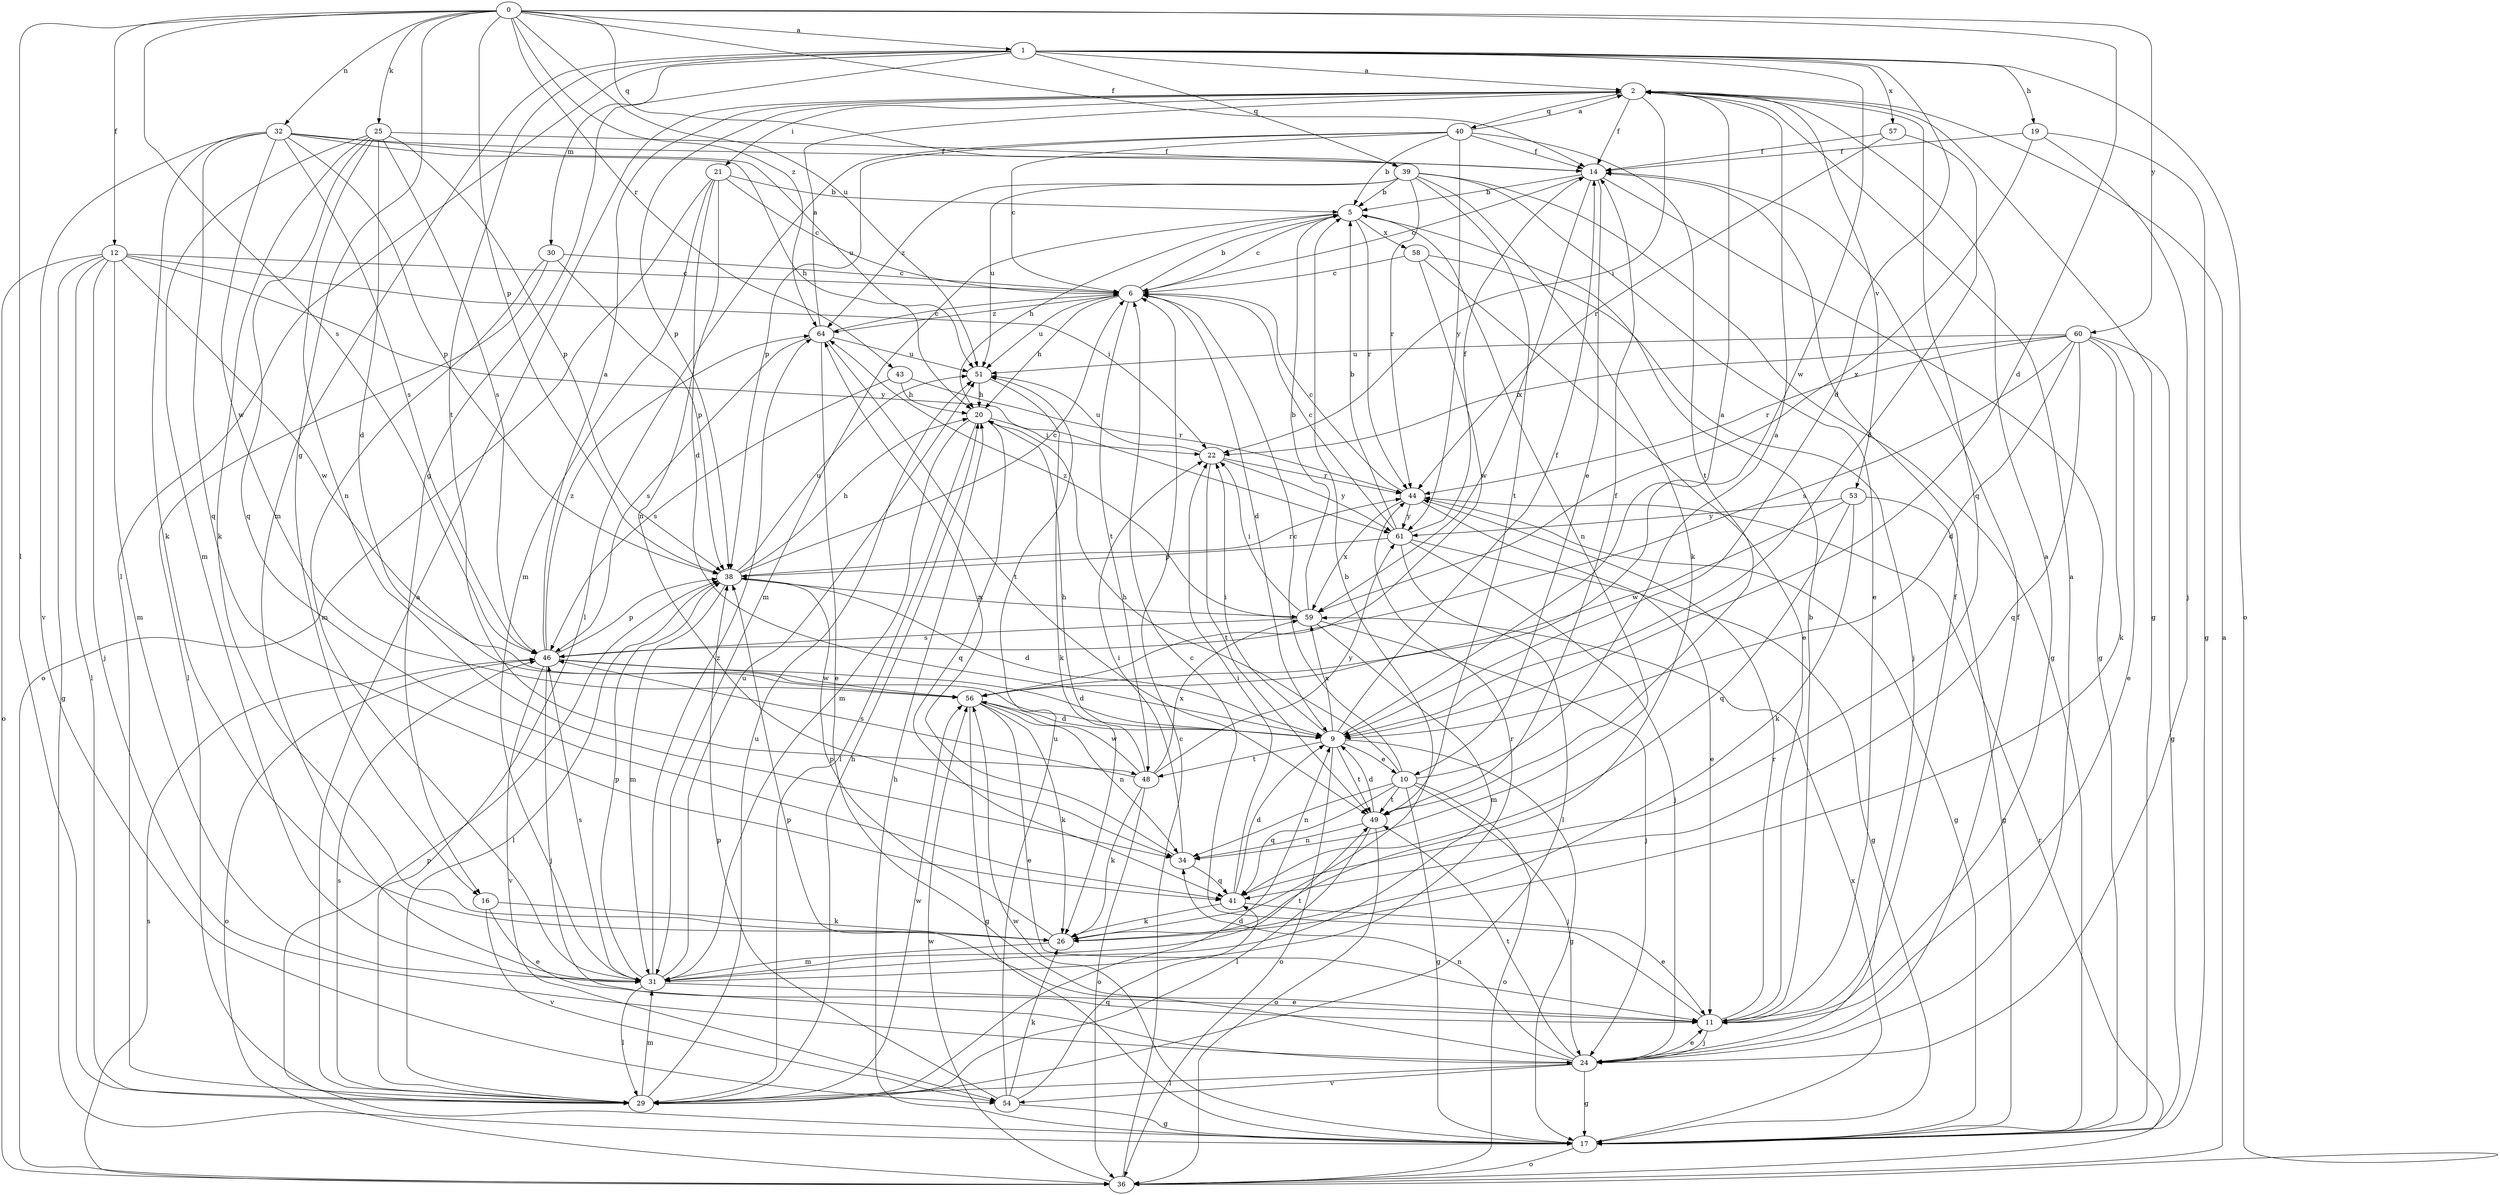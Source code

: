 strict digraph  {
0;
1;
2;
5;
6;
9;
10;
11;
12;
14;
16;
17;
19;
20;
21;
22;
24;
25;
26;
29;
30;
31;
32;
34;
36;
38;
39;
40;
41;
43;
44;
46;
48;
49;
51;
53;
54;
56;
57;
58;
59;
60;
61;
64;
0 -> 1  [label=a];
0 -> 9  [label=d];
0 -> 12  [label=f];
0 -> 14  [label=f];
0 -> 16  [label=g];
0 -> 25  [label=k];
0 -> 29  [label=l];
0 -> 32  [label=n];
0 -> 38  [label=p];
0 -> 39  [label=q];
0 -> 43  [label=r];
0 -> 46  [label=s];
0 -> 51  [label=u];
0 -> 60  [label=y];
0 -> 64  [label=z];
1 -> 2  [label=a];
1 -> 9  [label=d];
1 -> 16  [label=g];
1 -> 19  [label=h];
1 -> 29  [label=l];
1 -> 30  [label=m];
1 -> 31  [label=m];
1 -> 36  [label=o];
1 -> 39  [label=q];
1 -> 48  [label=t];
1 -> 56  [label=w];
1 -> 57  [label=x];
2 -> 14  [label=f];
2 -> 17  [label=g];
2 -> 21  [label=i];
2 -> 22  [label=i];
2 -> 38  [label=p];
2 -> 40  [label=q];
2 -> 41  [label=q];
2 -> 53  [label=v];
5 -> 6  [label=c];
5 -> 20  [label=h];
5 -> 31  [label=m];
5 -> 34  [label=n];
5 -> 44  [label=r];
5 -> 58  [label=x];
6 -> 5  [label=b];
6 -> 9  [label=d];
6 -> 20  [label=h];
6 -> 48  [label=t];
6 -> 51  [label=u];
6 -> 64  [label=z];
9 -> 2  [label=a];
9 -> 10  [label=e];
9 -> 14  [label=f];
9 -> 17  [label=g];
9 -> 22  [label=i];
9 -> 36  [label=o];
9 -> 48  [label=t];
9 -> 49  [label=t];
9 -> 59  [label=x];
10 -> 2  [label=a];
10 -> 6  [label=c];
10 -> 17  [label=g];
10 -> 20  [label=h];
10 -> 24  [label=j];
10 -> 34  [label=n];
10 -> 36  [label=o];
10 -> 41  [label=q];
10 -> 49  [label=t];
11 -> 2  [label=a];
11 -> 5  [label=b];
11 -> 6  [label=c];
11 -> 14  [label=f];
11 -> 24  [label=j];
11 -> 44  [label=r];
12 -> 6  [label=c];
12 -> 17  [label=g];
12 -> 22  [label=i];
12 -> 24  [label=j];
12 -> 29  [label=l];
12 -> 31  [label=m];
12 -> 36  [label=o];
12 -> 56  [label=w];
12 -> 61  [label=y];
14 -> 5  [label=b];
14 -> 6  [label=c];
14 -> 10  [label=e];
14 -> 17  [label=g];
14 -> 59  [label=x];
16 -> 11  [label=e];
16 -> 26  [label=k];
16 -> 54  [label=v];
17 -> 20  [label=h];
17 -> 36  [label=o];
17 -> 38  [label=p];
17 -> 56  [label=w];
17 -> 59  [label=x];
19 -> 14  [label=f];
19 -> 17  [label=g];
19 -> 24  [label=j];
19 -> 59  [label=x];
20 -> 22  [label=i];
20 -> 29  [label=l];
20 -> 31  [label=m];
20 -> 41  [label=q];
21 -> 5  [label=b];
21 -> 6  [label=c];
21 -> 9  [label=d];
21 -> 31  [label=m];
21 -> 34  [label=n];
21 -> 36  [label=o];
22 -> 44  [label=r];
22 -> 49  [label=t];
22 -> 51  [label=u];
22 -> 61  [label=y];
24 -> 2  [label=a];
24 -> 11  [label=e];
24 -> 14  [label=f];
24 -> 17  [label=g];
24 -> 29  [label=l];
24 -> 34  [label=n];
24 -> 38  [label=p];
24 -> 49  [label=t];
24 -> 54  [label=v];
25 -> 9  [label=d];
25 -> 14  [label=f];
25 -> 26  [label=k];
25 -> 31  [label=m];
25 -> 34  [label=n];
25 -> 38  [label=p];
25 -> 41  [label=q];
25 -> 46  [label=s];
26 -> 5  [label=b];
26 -> 31  [label=m];
26 -> 38  [label=p];
29 -> 2  [label=a];
29 -> 9  [label=d];
29 -> 20  [label=h];
29 -> 31  [label=m];
29 -> 46  [label=s];
29 -> 51  [label=u];
29 -> 56  [label=w];
30 -> 6  [label=c];
30 -> 29  [label=l];
30 -> 31  [label=m];
30 -> 38  [label=p];
31 -> 11  [label=e];
31 -> 29  [label=l];
31 -> 38  [label=p];
31 -> 44  [label=r];
31 -> 46  [label=s];
31 -> 49  [label=t];
31 -> 51  [label=u];
31 -> 64  [label=z];
32 -> 14  [label=f];
32 -> 20  [label=h];
32 -> 26  [label=k];
32 -> 38  [label=p];
32 -> 41  [label=q];
32 -> 46  [label=s];
32 -> 51  [label=u];
32 -> 54  [label=v];
32 -> 56  [label=w];
34 -> 22  [label=i];
34 -> 41  [label=q];
34 -> 64  [label=z];
36 -> 2  [label=a];
36 -> 6  [label=c];
36 -> 44  [label=r];
36 -> 46  [label=s];
36 -> 56  [label=w];
38 -> 6  [label=c];
38 -> 9  [label=d];
38 -> 20  [label=h];
38 -> 29  [label=l];
38 -> 31  [label=m];
38 -> 44  [label=r];
38 -> 51  [label=u];
38 -> 59  [label=x];
39 -> 5  [label=b];
39 -> 11  [label=e];
39 -> 17  [label=g];
39 -> 26  [label=k];
39 -> 44  [label=r];
39 -> 49  [label=t];
39 -> 51  [label=u];
39 -> 64  [label=z];
40 -> 2  [label=a];
40 -> 5  [label=b];
40 -> 6  [label=c];
40 -> 14  [label=f];
40 -> 29  [label=l];
40 -> 38  [label=p];
40 -> 49  [label=t];
40 -> 61  [label=y];
41 -> 9  [label=d];
41 -> 11  [label=e];
41 -> 22  [label=i];
41 -> 26  [label=k];
43 -> 20  [label=h];
43 -> 44  [label=r];
43 -> 46  [label=s];
44 -> 6  [label=c];
44 -> 11  [label=e];
44 -> 17  [label=g];
44 -> 59  [label=x];
44 -> 61  [label=y];
46 -> 2  [label=a];
46 -> 9  [label=d];
46 -> 24  [label=j];
46 -> 36  [label=o];
46 -> 38  [label=p];
46 -> 54  [label=v];
46 -> 56  [label=w];
46 -> 64  [label=z];
48 -> 20  [label=h];
48 -> 26  [label=k];
48 -> 36  [label=o];
48 -> 46  [label=s];
48 -> 56  [label=w];
48 -> 59  [label=x];
48 -> 61  [label=y];
49 -> 9  [label=d];
49 -> 14  [label=f];
49 -> 29  [label=l];
49 -> 34  [label=n];
49 -> 36  [label=o];
51 -> 20  [label=h];
51 -> 26  [label=k];
53 -> 17  [label=g];
53 -> 26  [label=k];
53 -> 41  [label=q];
53 -> 56  [label=w];
53 -> 61  [label=y];
54 -> 17  [label=g];
54 -> 26  [label=k];
54 -> 38  [label=p];
54 -> 41  [label=q];
54 -> 51  [label=u];
56 -> 9  [label=d];
56 -> 11  [label=e];
56 -> 17  [label=g];
56 -> 26  [label=k];
56 -> 34  [label=n];
57 -> 9  [label=d];
57 -> 14  [label=f];
57 -> 44  [label=r];
58 -> 6  [label=c];
58 -> 11  [label=e];
58 -> 24  [label=j];
58 -> 56  [label=w];
59 -> 5  [label=b];
59 -> 22  [label=i];
59 -> 24  [label=j];
59 -> 31  [label=m];
59 -> 46  [label=s];
59 -> 64  [label=z];
60 -> 9  [label=d];
60 -> 11  [label=e];
60 -> 17  [label=g];
60 -> 22  [label=i];
60 -> 26  [label=k];
60 -> 41  [label=q];
60 -> 44  [label=r];
60 -> 46  [label=s];
60 -> 51  [label=u];
61 -> 5  [label=b];
61 -> 6  [label=c];
61 -> 14  [label=f];
61 -> 17  [label=g];
61 -> 24  [label=j];
61 -> 29  [label=l];
61 -> 38  [label=p];
64 -> 2  [label=a];
64 -> 6  [label=c];
64 -> 11  [label=e];
64 -> 46  [label=s];
64 -> 49  [label=t];
64 -> 51  [label=u];
}
